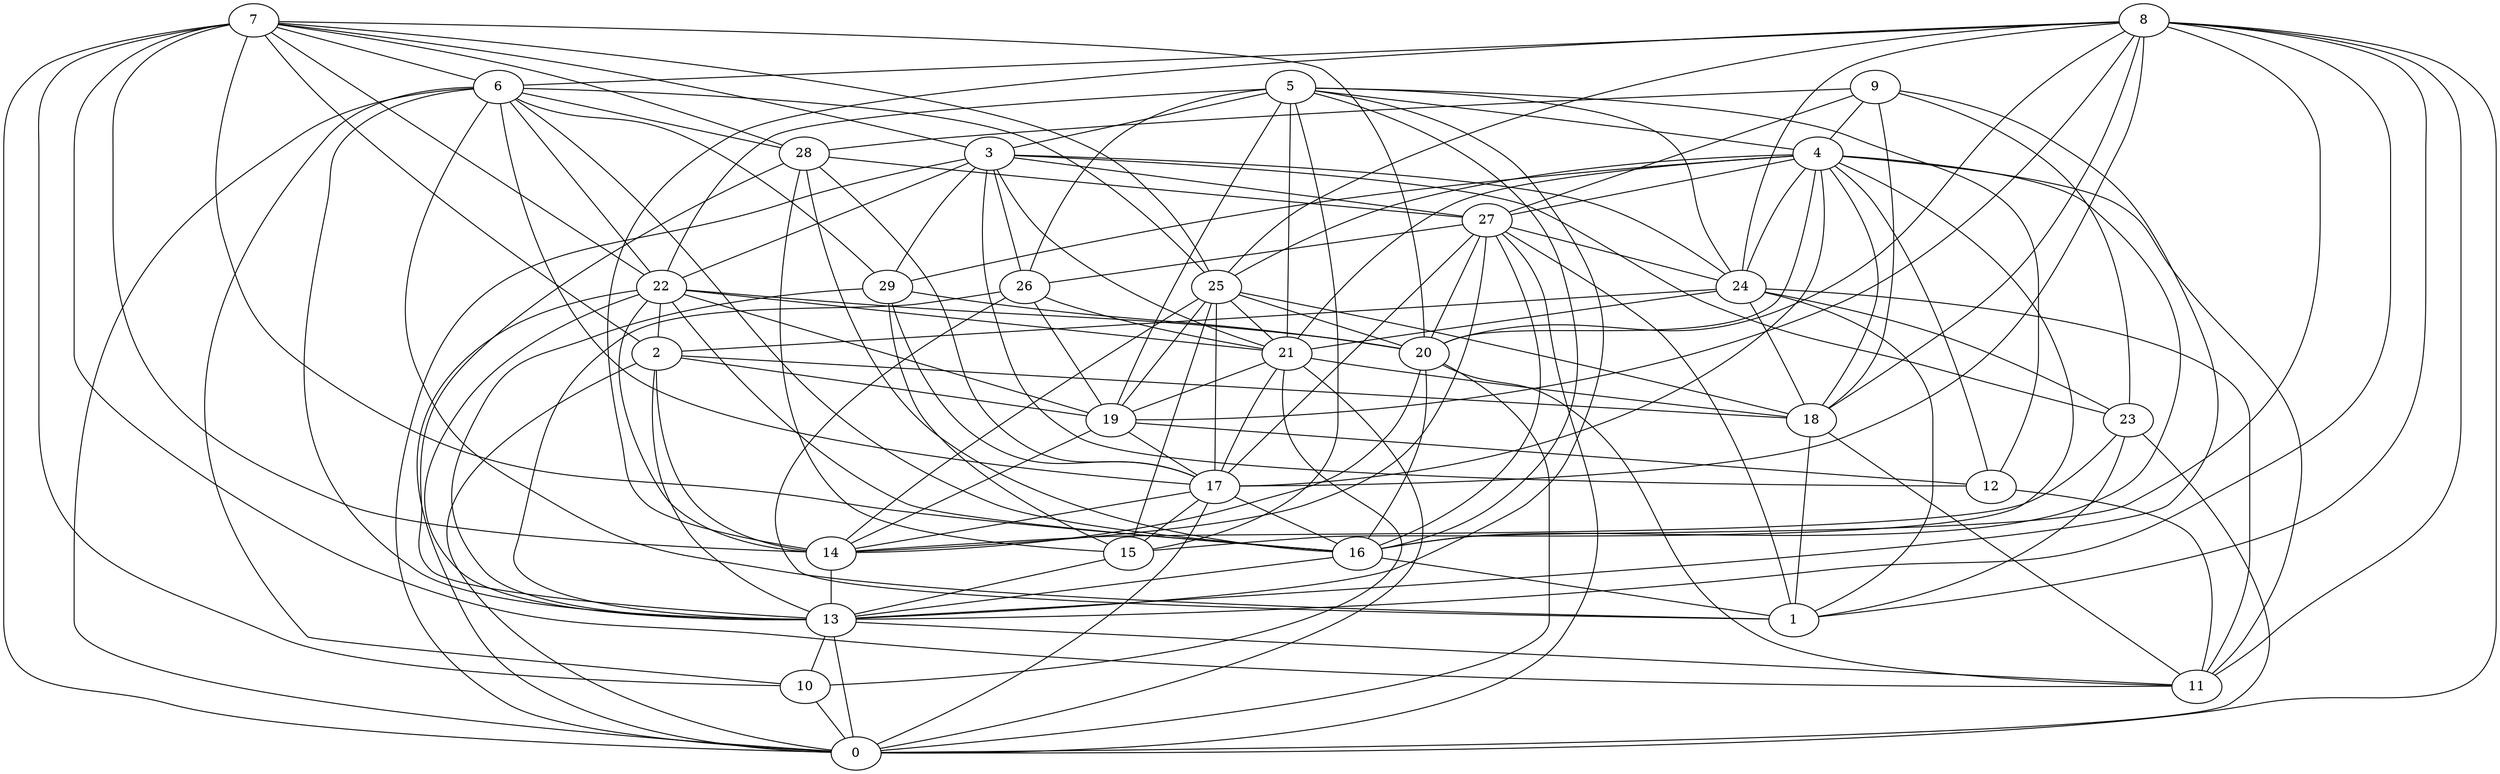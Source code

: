 digraph GG_graph {

subgraph G_graph {
edge [color = black]
"24" -> "11" [dir = none]
"24" -> "21" [dir = none]
"24" -> "2" [dir = none]
"8" -> "6" [dir = none]
"8" -> "18" [dir = none]
"8" -> "14" [dir = none]
"8" -> "16" [dir = none]
"8" -> "0" [dir = none]
"8" -> "24" [dir = none]
"8" -> "11" [dir = none]
"12" -> "11" [dir = none]
"5" -> "12" [dir = none]
"5" -> "3" [dir = none]
"5" -> "21" [dir = none]
"5" -> "16" [dir = none]
"5" -> "4" [dir = none]
"18" -> "1" [dir = none]
"26" -> "21" [dir = none]
"20" -> "16" [dir = none]
"22" -> "16" [dir = none]
"22" -> "0" [dir = none]
"22" -> "19" [dir = none]
"9" -> "18" [dir = none]
"9" -> "27" [dir = none]
"19" -> "17" [dir = none]
"13" -> "10" [dir = none]
"13" -> "0" [dir = none]
"29" -> "13" [dir = none]
"15" -> "13" [dir = none]
"4" -> "21" [dir = none]
"4" -> "15" [dir = none]
"4" -> "29" [dir = none]
"4" -> "25" [dir = none]
"16" -> "13" [dir = none]
"6" -> "0" [dir = none]
"6" -> "10" [dir = none]
"6" -> "1" [dir = none]
"3" -> "26" [dir = none]
"3" -> "24" [dir = none]
"3" -> "0" [dir = none]
"3" -> "23" [dir = none]
"28" -> "13" [dir = none]
"28" -> "17" [dir = none]
"17" -> "0" [dir = none]
"27" -> "20" [dir = none]
"27" -> "26" [dir = none]
"27" -> "17" [dir = none]
"7" -> "28" [dir = none]
"7" -> "22" [dir = none]
"25" -> "21" [dir = none]
"25" -> "14" [dir = none]
"2" -> "14" [dir = none]
"2" -> "0" [dir = none]
"21" -> "17" [dir = none]
"21" -> "0" [dir = none]
"21" -> "18" [dir = none]
"23" -> "0" [dir = none]
"23" -> "14" [dir = none]
"3" -> "27" [dir = none]
"5" -> "22" [dir = none]
"24" -> "1" [dir = none]
"4" -> "18" [dir = none]
"24" -> "18" [dir = none]
"29" -> "15" [dir = none]
"7" -> "14" [dir = none]
"4" -> "16" [dir = none]
"21" -> "10" [dir = none]
"14" -> "13" [dir = none]
"8" -> "1" [dir = none]
"8" -> "19" [dir = none]
"22" -> "14" [dir = none]
"3" -> "12" [dir = none]
"8" -> "25" [dir = none]
"21" -> "19" [dir = none]
"4" -> "11" [dir = none]
"5" -> "19" [dir = none]
"29" -> "20" [dir = none]
"4" -> "24" [dir = none]
"7" -> "25" [dir = none]
"25" -> "18" [dir = none]
"28" -> "16" [dir = none]
"8" -> "20" [dir = none]
"7" -> "3" [dir = none]
"7" -> "10" [dir = none]
"3" -> "22" [dir = none]
"6" -> "16" [dir = none]
"9" -> "13" [dir = none]
"6" -> "13" [dir = none]
"7" -> "11" [dir = none]
"6" -> "25" [dir = none]
"22" -> "21" [dir = none]
"4" -> "20" [dir = none]
"4" -> "27" [dir = none]
"22" -> "20" [dir = none]
"26" -> "13" [dir = none]
"25" -> "17" [dir = none]
"6" -> "22" [dir = none]
"17" -> "16" [dir = none]
"5" -> "24" [dir = none]
"29" -> "17" [dir = none]
"8" -> "13" [dir = none]
"4" -> "17" [dir = none]
"3" -> "29" [dir = none]
"7" -> "0" [dir = none]
"4" -> "12" [dir = none]
"5" -> "15" [dir = none]
"7" -> "16" [dir = none]
"9" -> "28" [dir = none]
"6" -> "29" [dir = none]
"16" -> "1" [dir = none]
"2" -> "18" [dir = none]
"25" -> "15" [dir = none]
"25" -> "19" [dir = none]
"27" -> "1" [dir = none]
"7" -> "20" [dir = none]
"27" -> "16" [dir = none]
"20" -> "14" [dir = none]
"19" -> "14" [dir = none]
"10" -> "0" [dir = none]
"2" -> "19" [dir = none]
"6" -> "17" [dir = none]
"20" -> "0" [dir = none]
"28" -> "27" [dir = none]
"26" -> "19" [dir = none]
"9" -> "4" [dir = none]
"23" -> "1" [dir = none]
"18" -> "11" [dir = none]
"28" -> "15" [dir = none]
"19" -> "12" [dir = none]
"13" -> "11" [dir = none]
"27" -> "14" [dir = none]
"26" -> "1" [dir = none]
"8" -> "17" [dir = none]
"20" -> "11" [dir = none]
"5" -> "26" [dir = none]
"7" -> "2" [dir = none]
"22" -> "2" [dir = none]
"24" -> "23" [dir = none]
"2" -> "13" [dir = none]
"17" -> "15" [dir = none]
"9" -> "23" [dir = none]
"25" -> "20" [dir = none]
"27" -> "24" [dir = none]
"7" -> "6" [dir = none]
"22" -> "13" [dir = none]
"27" -> "0" [dir = none]
"6" -> "28" [dir = none]
"3" -> "21" [dir = none]
"5" -> "13" [dir = none]
"17" -> "14" [dir = none]
}

}
